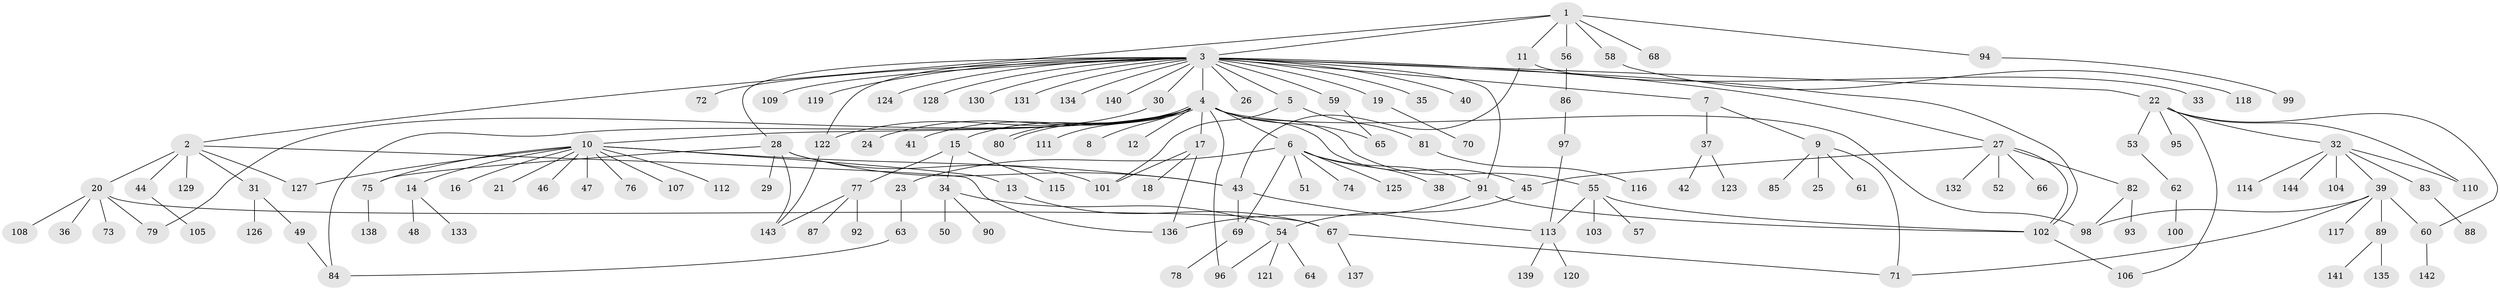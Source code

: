 // coarse degree distribution, {7: 0.03508771929824561, 8: 0.017543859649122806, 23: 0.008771929824561403, 19: 0.008771929824561403, 3: 0.09649122807017543, 1: 0.5701754385964912, 4: 0.03508771929824561, 12: 0.008771929824561403, 2: 0.15789473684210525, 6: 0.02631578947368421, 9: 0.008771929824561403, 5: 0.02631578947368421}
// Generated by graph-tools (version 1.1) at 2025/41/03/06/25 10:41:46]
// undirected, 144 vertices, 177 edges
graph export_dot {
graph [start="1"]
  node [color=gray90,style=filled];
  1;
  2;
  3;
  4;
  5;
  6;
  7;
  8;
  9;
  10;
  11;
  12;
  13;
  14;
  15;
  16;
  17;
  18;
  19;
  20;
  21;
  22;
  23;
  24;
  25;
  26;
  27;
  28;
  29;
  30;
  31;
  32;
  33;
  34;
  35;
  36;
  37;
  38;
  39;
  40;
  41;
  42;
  43;
  44;
  45;
  46;
  47;
  48;
  49;
  50;
  51;
  52;
  53;
  54;
  55;
  56;
  57;
  58;
  59;
  60;
  61;
  62;
  63;
  64;
  65;
  66;
  67;
  68;
  69;
  70;
  71;
  72;
  73;
  74;
  75;
  76;
  77;
  78;
  79;
  80;
  81;
  82;
  83;
  84;
  85;
  86;
  87;
  88;
  89;
  90;
  91;
  92;
  93;
  94;
  95;
  96;
  97;
  98;
  99;
  100;
  101;
  102;
  103;
  104;
  105;
  106;
  107;
  108;
  109;
  110;
  111;
  112;
  113;
  114;
  115;
  116;
  117;
  118;
  119;
  120;
  121;
  122;
  123;
  124;
  125;
  126;
  127;
  128;
  129;
  130;
  131;
  132;
  133;
  134;
  135;
  136;
  137;
  138;
  139;
  140;
  141;
  142;
  143;
  144;
  1 -- 2;
  1 -- 3;
  1 -- 11;
  1 -- 56;
  1 -- 58;
  1 -- 68;
  1 -- 94;
  2 -- 20;
  2 -- 31;
  2 -- 44;
  2 -- 127;
  2 -- 129;
  2 -- 136;
  3 -- 4;
  3 -- 5;
  3 -- 7;
  3 -- 19;
  3 -- 22;
  3 -- 26;
  3 -- 27;
  3 -- 28;
  3 -- 30;
  3 -- 35;
  3 -- 40;
  3 -- 59;
  3 -- 72;
  3 -- 91;
  3 -- 102;
  3 -- 109;
  3 -- 119;
  3 -- 122;
  3 -- 124;
  3 -- 128;
  3 -- 130;
  3 -- 131;
  3 -- 134;
  3 -- 140;
  4 -- 6;
  4 -- 8;
  4 -- 10;
  4 -- 12;
  4 -- 15;
  4 -- 17;
  4 -- 24;
  4 -- 41;
  4 -- 45;
  4 -- 55;
  4 -- 65;
  4 -- 79;
  4 -- 80;
  4 -- 80;
  4 -- 84;
  4 -- 96;
  4 -- 98;
  4 -- 111;
  5 -- 81;
  5 -- 101;
  6 -- 23;
  6 -- 38;
  6 -- 51;
  6 -- 69;
  6 -- 74;
  6 -- 91;
  6 -- 125;
  7 -- 9;
  7 -- 37;
  9 -- 25;
  9 -- 61;
  9 -- 71;
  9 -- 85;
  10 -- 13;
  10 -- 14;
  10 -- 16;
  10 -- 21;
  10 -- 43;
  10 -- 46;
  10 -- 47;
  10 -- 75;
  10 -- 76;
  10 -- 107;
  10 -- 112;
  10 -- 127;
  11 -- 33;
  11 -- 43;
  13 -- 67;
  14 -- 48;
  14 -- 133;
  15 -- 34;
  15 -- 77;
  15 -- 115;
  17 -- 18;
  17 -- 101;
  17 -- 136;
  19 -- 70;
  20 -- 36;
  20 -- 67;
  20 -- 73;
  20 -- 79;
  20 -- 108;
  22 -- 32;
  22 -- 53;
  22 -- 60;
  22 -- 95;
  22 -- 106;
  22 -- 110;
  23 -- 63;
  27 -- 45;
  27 -- 52;
  27 -- 66;
  27 -- 82;
  27 -- 102;
  27 -- 132;
  28 -- 29;
  28 -- 43;
  28 -- 75;
  28 -- 101;
  28 -- 143;
  30 -- 122;
  31 -- 49;
  31 -- 126;
  32 -- 39;
  32 -- 83;
  32 -- 104;
  32 -- 110;
  32 -- 114;
  32 -- 144;
  34 -- 50;
  34 -- 54;
  34 -- 90;
  37 -- 42;
  37 -- 123;
  39 -- 60;
  39 -- 71;
  39 -- 89;
  39 -- 98;
  39 -- 117;
  43 -- 69;
  43 -- 113;
  44 -- 105;
  45 -- 54;
  49 -- 84;
  53 -- 62;
  54 -- 64;
  54 -- 96;
  54 -- 121;
  55 -- 57;
  55 -- 102;
  55 -- 103;
  55 -- 113;
  56 -- 86;
  58 -- 118;
  59 -- 65;
  60 -- 142;
  62 -- 100;
  63 -- 84;
  67 -- 71;
  67 -- 137;
  69 -- 78;
  75 -- 138;
  77 -- 87;
  77 -- 92;
  77 -- 143;
  81 -- 116;
  82 -- 93;
  82 -- 98;
  83 -- 88;
  86 -- 97;
  89 -- 135;
  89 -- 141;
  91 -- 102;
  91 -- 136;
  94 -- 99;
  97 -- 113;
  102 -- 106;
  113 -- 120;
  113 -- 139;
  122 -- 143;
}
